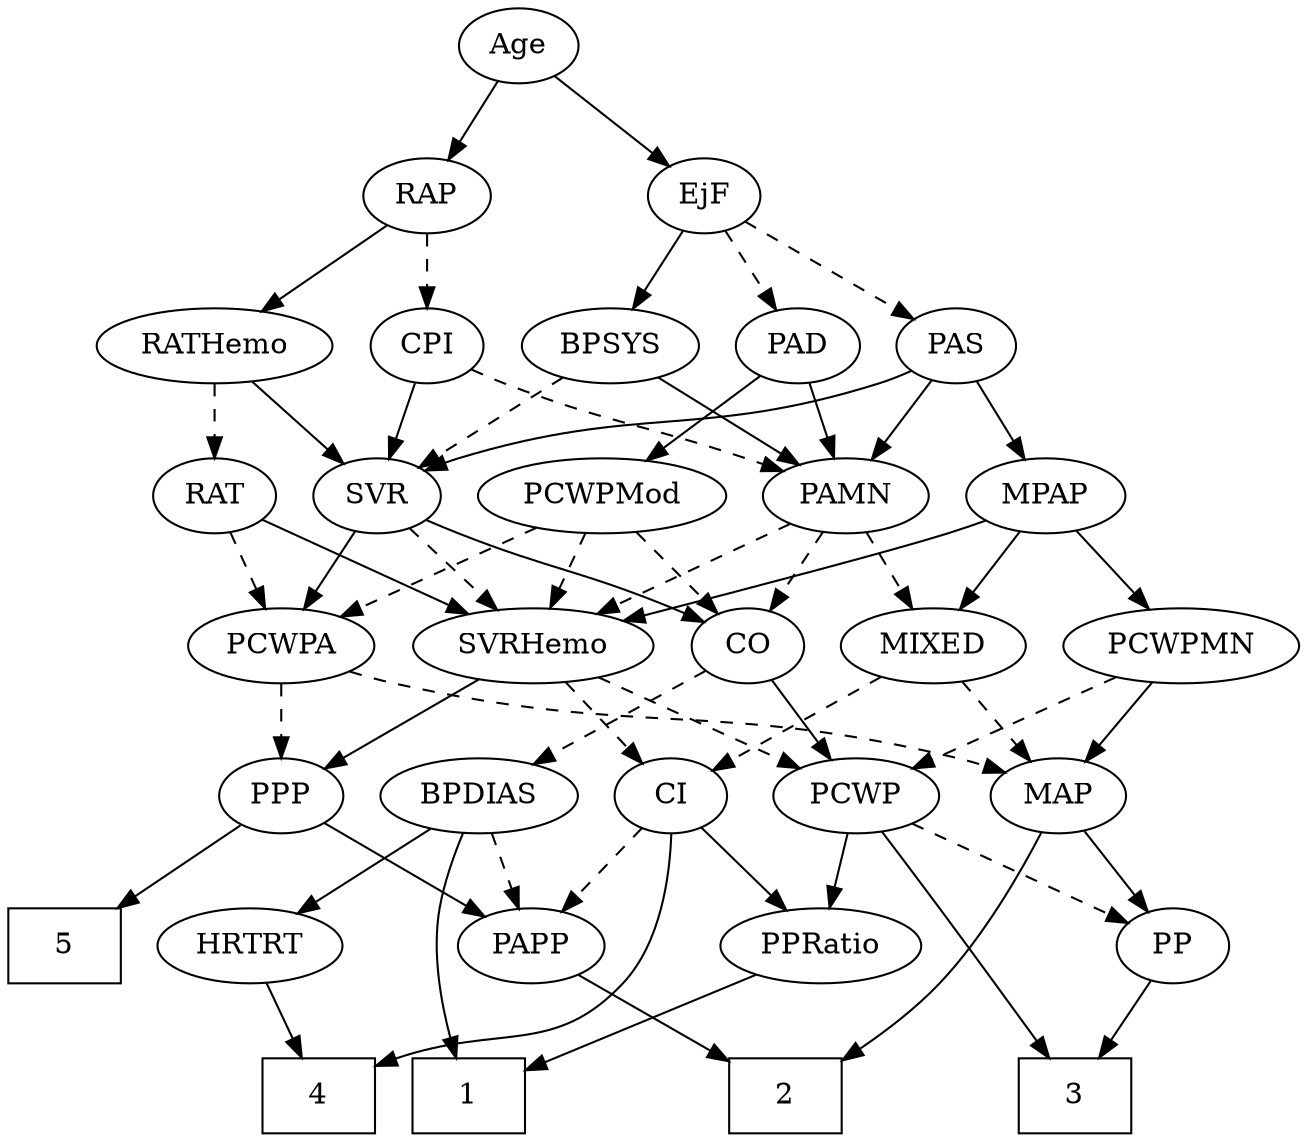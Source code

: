 strict digraph {
	graph [bb="0,0,576.05,540"];
	node [label="\N"];
	1	[height=0.5,
		pos="298,18",
		shape=box,
		width=0.75];
	2	[height=0.5,
		pos="397,18",
		shape=box,
		width=0.75];
	3	[height=0.5,
		pos="482,18",
		shape=box,
		width=0.75];
	4	[height=0.5,
		pos="172,18",
		shape=box,
		width=0.75];
	5	[height=0.5,
		pos="27,90",
		shape=box,
		width=0.75];
	Age	[height=0.5,
		pos="233,522",
		width=0.75];
	EjF	[height=0.5,
		pos="317,450",
		width=0.75];
	Age -> EjF	[pos="e,300.85,464.46 249.2,507.5 261.63,497.14 278.99,482.67 293.03,470.97",
		style=solid];
	RAP	[height=0.5,
		pos="192,450",
		width=0.77632];
	Age -> RAP	[pos="e,201.46,467.15 223.49,504.76 218.47,496.19 212.2,485.49 206.58,475.9",
		style=solid];
	BPSYS	[height=0.5,
		pos="275,378",
		width=1.0471];
	EjF -> BPSYS	[pos="e,285.08,395.8 307.47,433.12 302.41,424.68 296.06,414.1 290.33,404.55",
		style=solid];
	PAD	[height=0.5,
		pos="359,378",
		width=0.79437];
	EjF -> PAD	[pos="e,349.22,395.31 326.53,433.12 331.67,424.56 338.12,413.8 343.92,404.13",
		style=dashed];
	PAS	[height=0.5,
		pos="433,378",
		width=0.75];
	EjF -> PAS	[pos="e,413.52,390.75 336.42,437.28 355.15,425.98 383.72,408.74 404.93,395.94",
		style=dashed];
	RATHemo	[height=0.5,
		pos="98,378",
		width=1.3721];
	RAP -> RATHemo	[pos="e,118.88,394.55 174.32,435.83 161.04,425.94 142.55,412.18 127.1,400.67",
		style=solid];
	CPI	[height=0.5,
		pos="192,378",
		width=0.75];
	RAP -> CPI	[pos="e,192,396.1 192,431.7 192,423.98 192,414.71 192,406.11",
		style=dashed];
	MIXED	[height=0.5,
		pos="418,234",
		width=1.1193];
	MAP	[height=0.5,
		pos="474,162",
		width=0.84854];
	MIXED -> MAP	[pos="e,461.47,178.67 430.99,216.76 438.16,207.8 447.19,196.51 455.13,186.59",
		style=dashed];
	CI	[height=0.5,
		pos="302,162",
		width=0.75];
	MIXED -> CI	[pos="e,321.41,174.71 395.08,219.17 376.42,207.91 349.98,191.96 330.05,179.93",
		style=dashed];
	MPAP	[height=0.5,
		pos="464,306",
		width=0.97491];
	MPAP -> MIXED	[pos="e,428.93,251.63 453.33,288.76 447.72,280.23 440.73,269.58 434.44,260.02",
		style=solid];
	PCWPMN	[height=0.5,
		pos="526,234",
		width=1.3902];
	MPAP -> PCWPMN	[pos="e,511.56,251.31 478.07,289.12 485.96,280.2 495.97,268.91 504.79,258.94",
		style=solid];
	SVRHemo	[height=0.5,
		pos="238,234",
		width=1.3902];
	MPAP -> SVRHemo	[pos="e,276.03,245.98 437.14,294.2 431.51,292.06 425.59,289.89 420,288 413.47,285.79 337.4,263.73 285.7,248.78",
		style=solid];
	PAMN	[height=0.5,
		pos="375,306",
		width=1.011];
	BPSYS -> PAMN	[pos="e,354.65,321.25 295.72,362.5 310.3,352.29 330,338.5 346.12,327.22",
		style=solid];
	SVR	[height=0.5,
		pos="171,306",
		width=0.77632];
	BPSYS -> SVR	[pos="e,189.57,319.5 253.95,362.83 237.88,352.02 215.61,337.02 198.18,325.3",
		style=dashed];
	PAD -> PAMN	[pos="e,371.05,324.28 362.87,360.05 364.65,352.26 366.81,342.82 368.81,334.08",
		style=solid];
	PCWPMod	[height=0.5,
		pos="269,306",
		width=1.4443];
	PAD -> PCWPMod	[pos="e,289.13,322.65 341.65,363.5 329.09,353.74 311.85,340.33 297.32,329.02",
		style=solid];
	CO	[height=0.5,
		pos="333,234",
		width=0.75];
	BPDIAS	[height=0.5,
		pos="215,162",
		width=1.1735];
	CO -> BPDIAS	[pos="e,238.58,176.99 313.51,221.44 295.53,210.77 268.48,194.72 247.27,182.14",
		style=dashed];
	PCWP	[height=0.5,
		pos="385,162",
		width=0.97491];
	CO -> PCWP	[pos="e,373.13,178.98 344.54,217.46 351.18,208.53 359.66,197.11 367.14,187.04",
		style=solid];
	PAS -> MPAP	[pos="e,456.49,323.96 440.35,360.41 443.92,352.34 448.31,342.43 452.33,333.35",
		style=solid];
	PAS -> PAMN	[pos="e,388.37,323.13 420.41,361.81 412.95,352.8 403.32,341.18 394.85,330.95",
		style=solid];
	PAS -> SVR	[pos="e,192.17,317.79 412.42,366.19 407.47,363.9 402.13,361.67 397,360 315.69,333.53 289.45,350.04 208,324 205.87,323.32 203.69,322.54 \
201.53,321.71",
		style=solid];
	PAMN -> MIXED	[pos="e,407.88,251.47 385.19,288.41 390.38,279.95 396.81,269.49 402.59,260.08",
		style=dashed];
	PAMN -> CO	[pos="e,342.59,250.99 365.05,288.41 359.9,279.83 353.51,269.19 347.8,259.67",
		style=dashed];
	PAMN -> SVRHemo	[pos="e,265.58,249.09 350.51,292.49 329.44,281.72 298.75,266.04 274.75,253.78",
		style=dashed];
	RAT	[height=0.5,
		pos="98,306",
		width=0.75827];
	RATHemo -> RAT	[pos="e,98,324.1 98,359.7 98,351.98 98,342.71 98,334.11",
		style=dashed];
	RATHemo -> SVR	[pos="e,156.14,321.25 114.93,360.76 124.96,351.14 137.8,338.84 148.65,328.43",
		style=solid];
	CPI -> PAMN	[pos="e,346.95,317.71 213.16,366.57 218,364.31 223.14,362 228,360 272.46,341.71 284.84,340.5 330,324 332.4,323.12 334.87,322.21 337.36,\
321.29",
		style=dashed];
	CPI -> SVR	[pos="e,176.04,323.79 186.92,360.05 184.52,352.06 181.6,342.33 178.92,333.4",
		style=solid];
	PCWPA	[height=0.5,
		pos="128,234",
		width=1.1555];
	RAT -> PCWPA	[pos="e,120.73,251.96 105.11,288.41 108.57,280.34 112.82,270.43 116.71,261.35",
		style=dashed];
	RAT -> SVRHemo	[pos="e,210,249 119.26,294.37 140.86,283.57 174.74,266.63 200.79,253.6",
		style=solid];
	SVR -> CO	[pos="e,311.77,245.27 192.84,294.76 197.8,292.49 203.07,290.13 208,288 247.17,271.09 257.91,269.12 297,252 298.8,251.21 300.65,250.38 \
302.51,249.54",
		style=solid];
	SVR -> PCWPA	[pos="e,138.32,251.8 161.24,289.12 156.06,280.68 149.56,270.1 143.69,260.55",
		style=solid];
	SVR -> SVRHemo	[pos="e,222.41,251.29 185.21,290.15 193.99,280.98 205.45,269.01 215.44,258.56",
		style=dashed];
	PCWPMod -> CO	[pos="e,319.25,250.04 284.17,288.41 292.57,279.22 303.13,267.67 312.28,257.66",
		style=dashed];
	PCWPMod -> PCWPA	[pos="e,154.58,248.2 240.47,290.83 218.3,279.83 187.44,264.51 163.65,252.7",
		style=dashed];
	PCWPMod -> SVRHemo	[pos="e,245.65,252.28 261.5,288.05 257.97,280.09 253.68,270.41 249.74,261.51",
		style=dashed];
	PCWPA -> MAP	[pos="e,450.02,173.16 158.76,221.76 165.37,219.63 172.37,217.57 179,216 288.24,190.15 320.29,208 429,180 432.8,179.02 436.73,177.83 440.6,\
176.53",
		style=dashed];
	PPP	[height=0.5,
		pos="128,162",
		width=0.75];
	PCWPA -> PPP	[pos="e,128,180.1 128,215.7 128,207.98 128,198.71 128,190.11",
		style=dashed];
	PCWPMN -> MAP	[pos="e,485.88,178.99 513.68,216.41 507.17,207.66 499.07,196.75 491.89,187.08",
		style=solid];
	PCWPMN -> PCWP	[pos="e,409.38,175.11 497.81,219 474.96,207.66 442.71,191.65 418.54,179.65",
		style=dashed];
	SVRHemo -> PPP	[pos="e,146.82,174.97 214.4,217.98 197.2,207.04 173.83,192.17 155.74,180.65",
		style=solid];
	SVRHemo -> PCWP	[pos="e,359.93,174.94 267.04,219.17 291.08,207.72 325.28,191.44 350.67,179.35",
		style=dashed];
	SVRHemo -> CI	[pos="e,288.54,177.72 252.84,216.76 261.44,207.37 272.37,195.41 281.75,185.15",
		style=dashed];
	BPDIAS -> 1	[pos="e,270.72,25.27 205.66,144.36 196.44,125.51 185.53,94.492 199,72 212.44,49.563 238.98,36.088 261.2,28.342",
		style=solid];
	PAPP	[height=0.5,
		pos="240,90",
		width=0.88464];
	BPDIAS -> PAPP	[pos="e,234,107.79 221.05,144.05 223.91,136.06 227.38,126.33 230.57,117.4",
		style=dashed];
	HRTRT	[height=0.5,
		pos="112,90",
		width=1.1013];
	BPDIAS -> HRTRT	[pos="e,133.11,105.35 193.16,146.15 178.21,136 158.2,122.4 141.8,111.25",
		style=solid];
	MAP -> 2	[pos="e,406.45,36.425 465.17,144.71 451.98,120.39 427,74.333 411.22,45.23",
		style=solid];
	PP	[height=0.5,
		pos="529,90",
		width=0.75];
	MAP -> PP	[pos="e,516.83,106.49 486.21,145.46 493.33,136.4 502.45,124.79 510.45,114.61",
		style=solid];
	PP -> 3	[pos="e,493.61,36.292 518.33,73.116 512.69,64.716 505.63,54.196 499.24,44.671",
		style=solid];
	PPP -> 5	[pos="e,51.73,108.14 109.94,148.49 96.124,138.91 76.685,125.43 60.098,113.94",
		style=solid];
	PPP -> PAPP	[pos="e,219.39,103.88 147,149.13 164.5,138.18 190.74,121.79 210.89,109.19",
		style=solid];
	PPRatio	[height=0.5,
		pos="368,90",
		width=1.1013];
	PPRatio -> 1	[pos="e,315.29,36.292 352.12,73.116 343.37,64.373 332.33,53.334 322.51,43.51",
		style=solid];
	PCWP -> 3	[pos="e,470.1,36.425 396.13,144.71 412.81,120.28 444.47,73.934 464.34,44.853",
		style=solid];
	PCWP -> PP	[pos="e,507.84,101.28 409.75,148.97 434.39,136.99 472.24,118.59 498.67,105.74",
		style=dashed];
	PCWP -> PPRatio	[pos="e,372.2,108.28 380.88,144.05 378.99,136.26 376.7,126.82 374.58,118.08",
		style=solid];
	CI -> 4	[pos="e,199.03,25.076 302.16,143.71 301.46,124.27 297.57,92.699 281,72 262.94,49.432 232.87,35.823 208.89,28.056",
		style=solid];
	CI -> PPRatio	[pos="e,353.11,106.8 316,146.15 324.77,136.85 336.25,124.67 346.2,114.12",
		style=solid];
	CI -> PAPP	[pos="e,253.56,106.31 288.85,146.15 280.58,136.82 269.74,124.57 260.37,114",
		style=dashed];
	PAPP -> 2	[pos="e,369.89,31.089 264.19,78.216 289.96,66.727 331.04,48.41 360.69,35.188",
		style=solid];
	HRTRT -> 4	[pos="e,157.32,36.124 125.92,72.765 133.27,64.182 142.46,53.462 150.69,43.858",
		style=solid];
}
